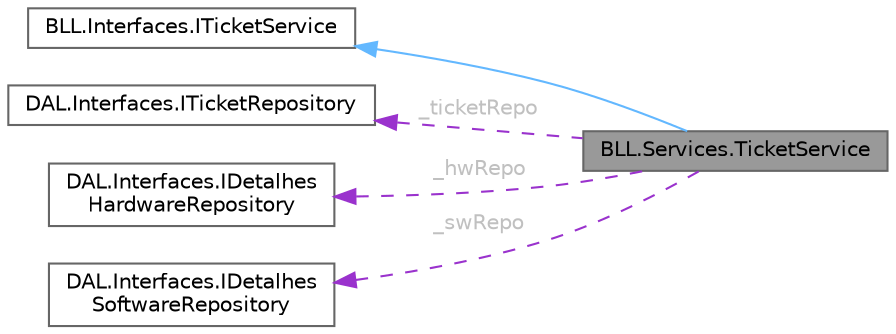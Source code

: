 digraph "BLL.Services.TicketService"
{
 // LATEX_PDF_SIZE
  bgcolor="transparent";
  edge [fontname=Helvetica,fontsize=10,labelfontname=Helvetica,labelfontsize=10];
  node [fontname=Helvetica,fontsize=10,shape=box,height=0.2,width=0.4];
  rankdir="LR";
  Node1 [id="Node000001",label="BLL.Services.TicketService",height=0.2,width=0.4,color="gray40", fillcolor="grey60", style="filled", fontcolor="black",tooltip="Serviço responsável pela lógica de negócio associada aos tickets. Utiliza o TicketFactory para criaçã..."];
  Node2 -> Node1 [id="edge5_Node000001_Node000002",dir="back",color="steelblue1",style="solid",tooltip=" "];
  Node2 [id="Node000002",label="BLL.Interfaces.ITicketService",height=0.2,width=0.4,color="gray40", fillcolor="white", style="filled",URL="$interface_b_l_l_1_1_interfaces_1_1_i_ticket_service.html",tooltip="Define as operações de negócio relacionadas com tickets."];
  Node3 -> Node1 [id="edge6_Node000001_Node000003",dir="back",color="darkorchid3",style="dashed",tooltip=" ",label=<<TABLE CELLBORDER="0" BORDER="0"><TR><TD VALIGN="top" ALIGN="LEFT" CELLPADDING="1" CELLSPACING="0">_ticketRepo</TD></TR>
</TABLE>> ,fontcolor="grey" ];
  Node3 [id="Node000003",label="DAL.Interfaces.ITicketRepository",height=0.2,width=0.4,color="gray40", fillcolor="white", style="filled",URL="$interface_d_a_l_1_1_interfaces_1_1_i_ticket_repository.html",tooltip=" "];
  Node4 -> Node1 [id="edge7_Node000001_Node000004",dir="back",color="darkorchid3",style="dashed",tooltip=" ",label=<<TABLE CELLBORDER="0" BORDER="0"><TR><TD VALIGN="top" ALIGN="LEFT" CELLPADDING="1" CELLSPACING="0">_hwRepo</TD></TR>
</TABLE>> ,fontcolor="grey" ];
  Node4 [id="Node000004",label="DAL.Interfaces.IDetalhes\lHardwareRepository",height=0.2,width=0.4,color="gray40", fillcolor="white", style="filled",URL="$interface_d_a_l_1_1_interfaces_1_1_i_detalhes_hardware_repository.html",tooltip=" "];
  Node5 -> Node1 [id="edge8_Node000001_Node000005",dir="back",color="darkorchid3",style="dashed",tooltip=" ",label=<<TABLE CELLBORDER="0" BORDER="0"><TR><TD VALIGN="top" ALIGN="LEFT" CELLPADDING="1" CELLSPACING="0">_swRepo</TD></TR>
</TABLE>> ,fontcolor="grey" ];
  Node5 [id="Node000005",label="DAL.Interfaces.IDetalhes\lSoftwareRepository",height=0.2,width=0.4,color="gray40", fillcolor="white", style="filled",URL="$interface_d_a_l_1_1_interfaces_1_1_i_detalhes_software_repository.html",tooltip=" "];
}
